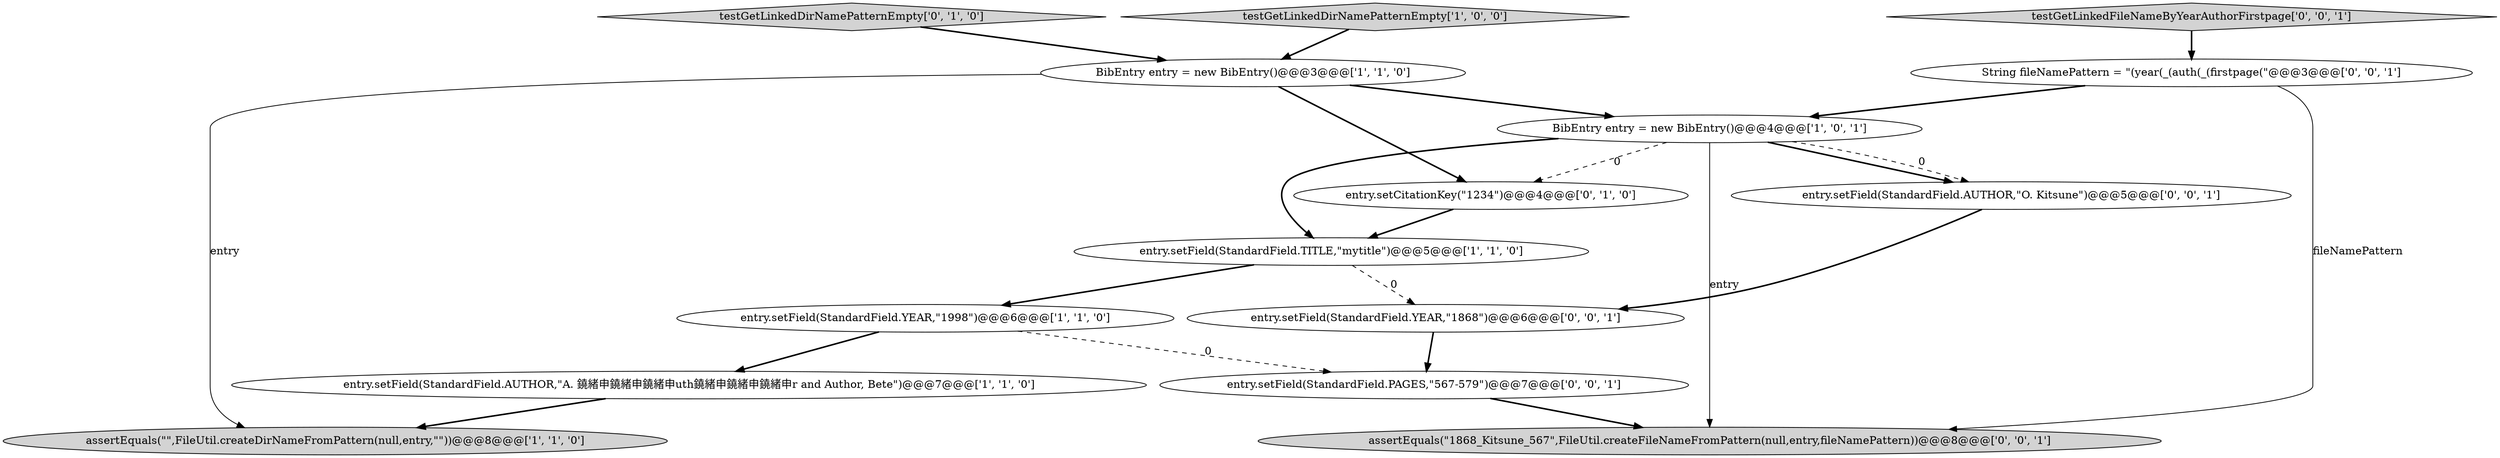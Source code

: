 digraph {
12 [style = filled, label = "entry.setField(StandardField.AUTHOR,\"O. Kitsune\")@@@5@@@['0', '0', '1']", fillcolor = white, shape = ellipse image = "AAA0AAABBB3BBB"];
5 [style = filled, label = "assertEquals(\"\",FileUtil.createDirNameFromPattern(null,entry,\"\"))@@@8@@@['1', '1', '0']", fillcolor = lightgray, shape = ellipse image = "AAA0AAABBB1BBB"];
13 [style = filled, label = "entry.setField(StandardField.PAGES,\"567-579\")@@@7@@@['0', '0', '1']", fillcolor = white, shape = ellipse image = "AAA0AAABBB3BBB"];
4 [style = filled, label = "BibEntry entry = new BibEntry()@@@3@@@['1', '1', '0']", fillcolor = white, shape = ellipse image = "AAA0AAABBB1BBB"];
14 [style = filled, label = "testGetLinkedFileNameByYearAuthorFirstpage['0', '0', '1']", fillcolor = lightgray, shape = diamond image = "AAA0AAABBB3BBB"];
7 [style = filled, label = "entry.setCitationKey(\"1234\")@@@4@@@['0', '1', '0']", fillcolor = white, shape = ellipse image = "AAA1AAABBB2BBB"];
0 [style = filled, label = "BibEntry entry = new BibEntry()@@@4@@@['1', '0', '1']", fillcolor = white, shape = ellipse image = "AAA0AAABBB1BBB"];
3 [style = filled, label = "entry.setField(StandardField.AUTHOR,\"A. 鐃緒申鐃緒申鐃緒申uth鐃緒申鐃緒申鐃緒申r and Author, Bete\")@@@7@@@['1', '1', '0']", fillcolor = white, shape = ellipse image = "AAA0AAABBB1BBB"];
10 [style = filled, label = "entry.setField(StandardField.YEAR,\"1868\")@@@6@@@['0', '0', '1']", fillcolor = white, shape = ellipse image = "AAA0AAABBB3BBB"];
6 [style = filled, label = "entry.setField(StandardField.TITLE,\"mytitle\")@@@5@@@['1', '1', '0']", fillcolor = white, shape = ellipse image = "AAA0AAABBB1BBB"];
1 [style = filled, label = "entry.setField(StandardField.YEAR,\"1998\")@@@6@@@['1', '1', '0']", fillcolor = white, shape = ellipse image = "AAA0AAABBB1BBB"];
11 [style = filled, label = "String fileNamePattern = \"(year(_(auth(_(firstpage(\"@@@3@@@['0', '0', '1']", fillcolor = white, shape = ellipse image = "AAA0AAABBB3BBB"];
8 [style = filled, label = "testGetLinkedDirNamePatternEmpty['0', '1', '0']", fillcolor = lightgray, shape = diamond image = "AAA0AAABBB2BBB"];
9 [style = filled, label = "assertEquals(\"1868_Kitsune_567\",FileUtil.createFileNameFromPattern(null,entry,fileNamePattern))@@@8@@@['0', '0', '1']", fillcolor = lightgray, shape = ellipse image = "AAA0AAABBB3BBB"];
2 [style = filled, label = "testGetLinkedDirNamePatternEmpty['1', '0', '0']", fillcolor = lightgray, shape = diamond image = "AAA0AAABBB1BBB"];
0->6 [style = bold, label=""];
0->7 [style = dashed, label="0"];
4->7 [style = bold, label=""];
2->4 [style = bold, label=""];
8->4 [style = bold, label=""];
11->9 [style = solid, label="fileNamePattern"];
11->0 [style = bold, label=""];
7->6 [style = bold, label=""];
0->9 [style = solid, label="entry"];
14->11 [style = bold, label=""];
3->5 [style = bold, label=""];
1->13 [style = dashed, label="0"];
12->10 [style = bold, label=""];
1->3 [style = bold, label=""];
0->12 [style = bold, label=""];
10->13 [style = bold, label=""];
4->5 [style = solid, label="entry"];
13->9 [style = bold, label=""];
6->10 [style = dashed, label="0"];
6->1 [style = bold, label=""];
4->0 [style = bold, label=""];
0->12 [style = dashed, label="0"];
}
